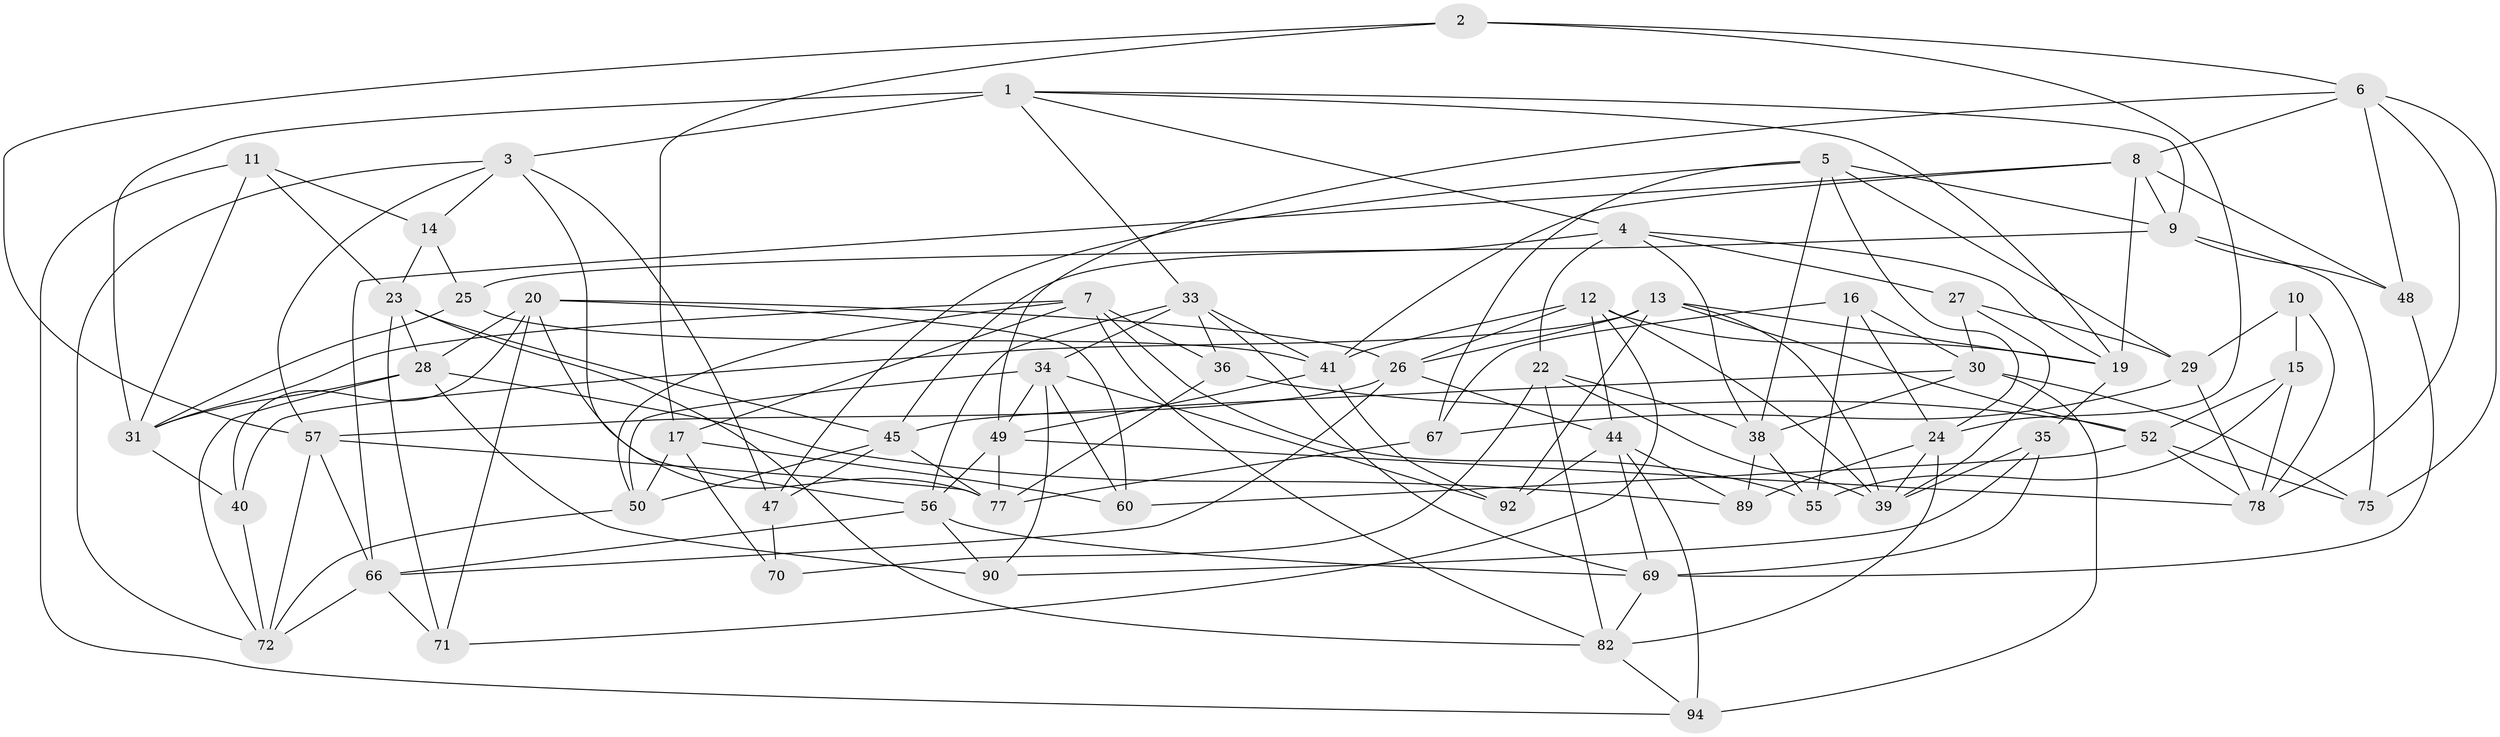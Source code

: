 // original degree distribution, {4: 1.0}
// Generated by graph-tools (version 1.1) at 2025/42/03/06/25 10:42:16]
// undirected, 62 vertices, 160 edges
graph export_dot {
graph [start="1"]
  node [color=gray90,style=filled];
  1 [super="+43"];
  2;
  3 [super="+93"];
  4 [super="+65"];
  5 [super="+32"];
  6 [super="+68"];
  7 [super="+46"];
  8 [super="+18"];
  9 [super="+42"];
  10;
  11;
  12 [super="+85"];
  13 [super="+21"];
  14;
  15;
  16;
  17 [super="+37"];
  19 [super="+51"];
  20 [super="+96"];
  22 [super="+98"];
  23 [super="+76"];
  24 [super="+58"];
  25;
  26 [super="+64"];
  27;
  28 [super="+63"];
  29 [super="+91"];
  30 [super="+79"];
  31 [super="+73"];
  33 [super="+74"];
  34 [super="+83"];
  35;
  36;
  38 [super="+59"];
  39 [super="+53"];
  40;
  41 [super="+101"];
  44 [super="+61"];
  45 [super="+84"];
  47;
  48;
  49 [super="+88"];
  50 [super="+54"];
  52 [super="+99"];
  55;
  56 [super="+62"];
  57 [super="+87"];
  60;
  66 [super="+81"];
  67;
  69 [super="+97"];
  70;
  71;
  72 [super="+100"];
  75;
  77 [super="+86"];
  78 [super="+80"];
  82 [super="+95"];
  89;
  90;
  92;
  94;
  1 -- 33;
  1 -- 19;
  1 -- 4;
  1 -- 3;
  1 -- 31;
  1 -- 9;
  2 -- 6;
  2 -- 57;
  2 -- 24;
  2 -- 17;
  3 -- 56;
  3 -- 57;
  3 -- 72;
  3 -- 14;
  3 -- 47;
  4 -- 38;
  4 -- 45;
  4 -- 27;
  4 -- 19;
  4 -- 22;
  5 -- 67;
  5 -- 24;
  5 -- 38;
  5 -- 9;
  5 -- 29;
  5 -- 47;
  6 -- 8;
  6 -- 78;
  6 -- 48;
  6 -- 49;
  6 -- 75;
  7 -- 36;
  7 -- 55;
  7 -- 17;
  7 -- 82;
  7 -- 31;
  7 -- 50;
  8 -- 48;
  8 -- 41;
  8 -- 9;
  8 -- 19;
  8 -- 66;
  9 -- 75;
  9 -- 48;
  9 -- 25;
  10 -- 15;
  10 -- 29 [weight=2];
  10 -- 78;
  11 -- 94;
  11 -- 14;
  11 -- 23;
  11 -- 31;
  12 -- 19;
  12 -- 44;
  12 -- 41;
  12 -- 71;
  12 -- 39;
  12 -- 26;
  13 -- 92;
  13 -- 40;
  13 -- 26;
  13 -- 52;
  13 -- 19;
  13 -- 39;
  14 -- 25;
  14 -- 23;
  15 -- 78;
  15 -- 55;
  15 -- 52;
  16 -- 55;
  16 -- 67;
  16 -- 30;
  16 -- 24;
  17 -- 60;
  17 -- 50 [weight=2];
  17 -- 70;
  19 -- 35;
  20 -- 71;
  20 -- 26;
  20 -- 77;
  20 -- 40;
  20 -- 60;
  20 -- 28;
  22 -- 38;
  22 -- 70 [weight=2];
  22 -- 82;
  22 -- 39;
  23 -- 71;
  23 -- 45;
  23 -- 28;
  23 -- 82;
  24 -- 89;
  24 -- 39;
  24 -- 82;
  25 -- 31;
  25 -- 41;
  26 -- 66;
  26 -- 57;
  26 -- 44;
  27 -- 30;
  27 -- 29;
  27 -- 39;
  28 -- 72;
  28 -- 90;
  28 -- 89;
  28 -- 31;
  29 -- 67;
  29 -- 78;
  30 -- 45;
  30 -- 75;
  30 -- 94;
  30 -- 38;
  31 -- 40;
  33 -- 56;
  33 -- 34;
  33 -- 36;
  33 -- 69;
  33 -- 41;
  34 -- 50;
  34 -- 90;
  34 -- 49;
  34 -- 60;
  34 -- 92;
  35 -- 69;
  35 -- 90;
  35 -- 39;
  36 -- 52;
  36 -- 77;
  38 -- 55;
  38 -- 89;
  40 -- 72;
  41 -- 92;
  41 -- 49;
  44 -- 69;
  44 -- 89;
  44 -- 94;
  44 -- 92;
  45 -- 47;
  45 -- 50;
  45 -- 77;
  47 -- 70;
  48 -- 69;
  49 -- 77;
  49 -- 56;
  49 -- 78;
  50 -- 72;
  52 -- 78;
  52 -- 75;
  52 -- 60;
  56 -- 90;
  56 -- 66;
  56 -- 69;
  57 -- 66;
  57 -- 72;
  57 -- 77;
  66 -- 71;
  66 -- 72;
  67 -- 77;
  69 -- 82;
  82 -- 94;
}

